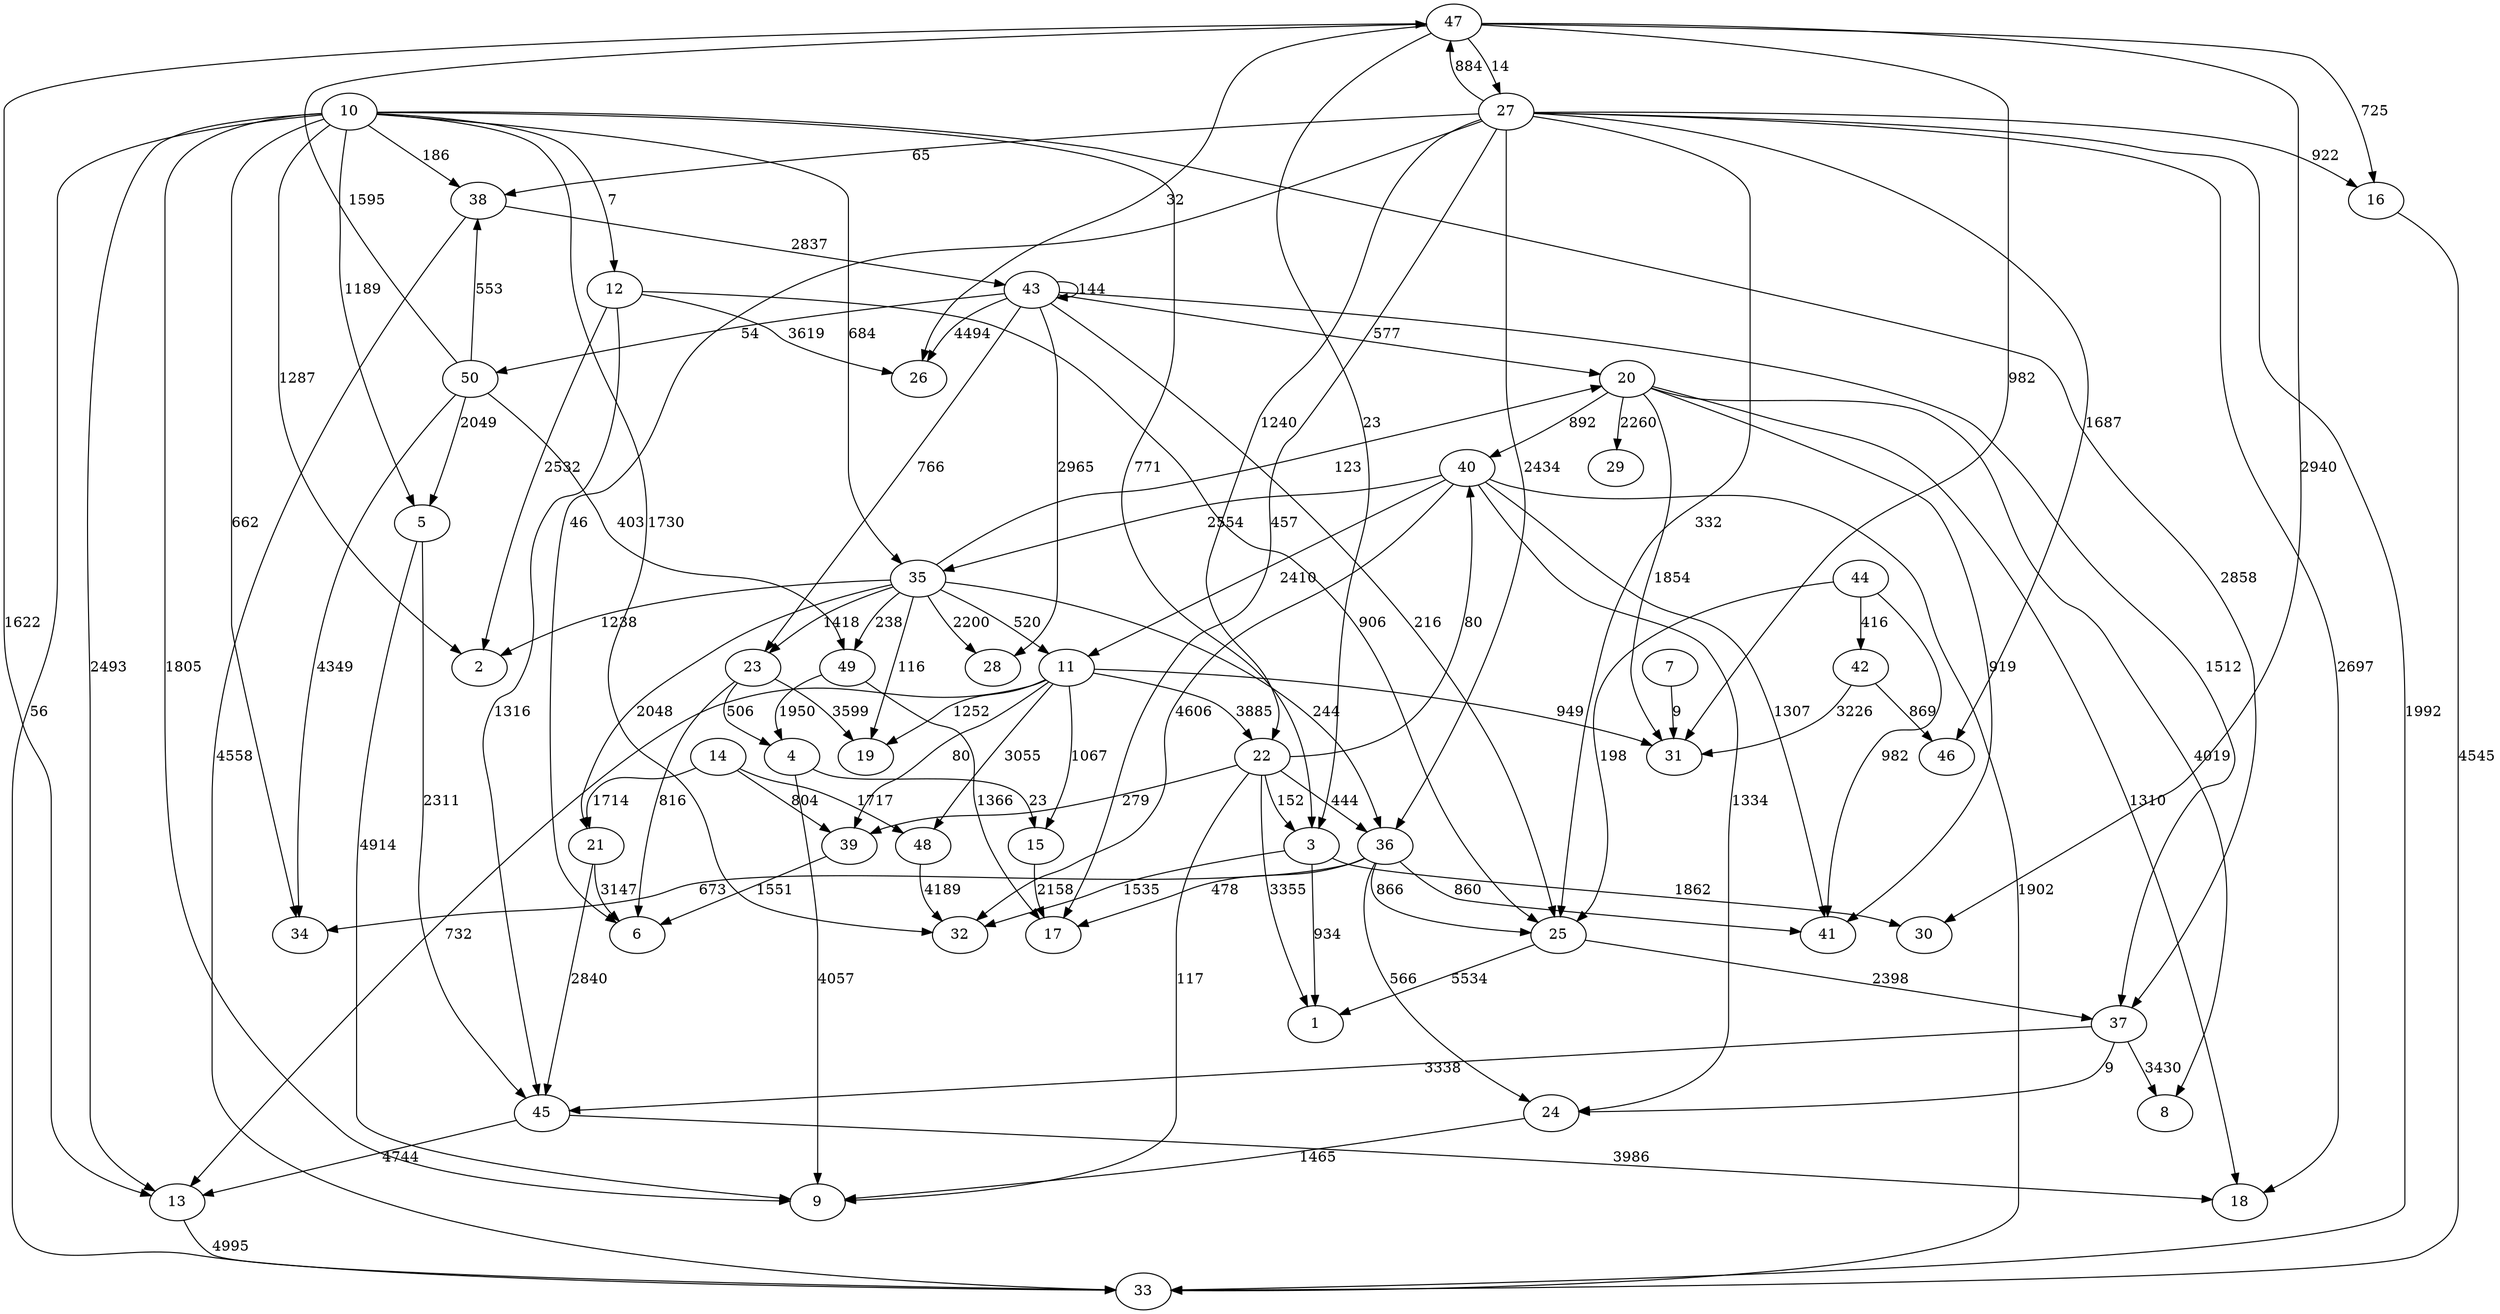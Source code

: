strict digraph  {
	20 -> 8	 [label=4019];
	20 -> 29	 [label=2260];
	20 -> 40	 [label=892];
	20 -> 31	 [label=1854];
	20 -> 41	 [label=919];
	20 -> 18	 [label=1310];
	40 -> 41	 [label=1307];
	40 -> 24	 [label=1334];
	40 -> 33	 [label=1902];
	40 -> 32	 [label=4606];
	40 -> 11	 [label=2410];
	40 -> 35	 [label=2554];
	36 -> 41	 [label=860];
	36 -> 17	 [label=478];
	36 -> 24	 [label=566];
	36 -> 34	 [label=673];
	36 -> 25	 [label=866];
	24 -> 9	 [label=1465];
	25 -> 1	 [label=5534];
	25 -> 37	 [label=2398];
	38 -> 33	 [label=4558];
	38 -> 43	 [label=2837];
	43 -> 20	 [label=577];
	43 -> 25	 [label=216];
	43 -> 43	 [label=144];
	43 -> 23	 [label=766];
	43 -> 28	 [label=2965];
	43 -> 37	 [label=1512];
	43 -> 26	 [label=4494];
	43 -> 50	 [label=54];
	11 -> 31	 [label=949];
	11 -> 13	 [label=732];
	11 -> 19	 [label=1252];
	11 -> 48	 [label=3055];
	11 -> 39	 [label=80];
	11 -> 22	 [label=3885];
	11 -> 15	 [label=1067];
	35 -> 20	 [label=123];
	35 -> 36	 [label=244];
	35 -> 11	 [label=520];
	35 -> 49	 [label=238];
	35 -> 21	 [label=2048];
	35 -> 23	 [label=1418];
	35 -> 19	 [label=116];
	35 -> 2	 [label=1238];
	35 -> 28	 [label=2200];
	13 -> 33	 [label=4995];
	49 -> 17	 [label=1366];
	49 -> 4	 [label=1950];
	21 -> 45	 [label=2840];
	21 -> 6	 [label=3147];
	23 -> 19	 [label=3599];
	23 -> 6	 [label=816];
	23 -> 4	 [label=506];
	7 -> 31	 [label=9];
	37 -> 8	 [label=3430];
	37 -> 24	 [label=9];
	37 -> 45	 [label=3338];
	10 -> 34	 [label=662];
	10 -> 38	 [label=186];
	10 -> 33	 [label=56];
	10 -> 9	 [label=1805];
	10 -> 32	 [label=1730];
	10 -> 35	 [label=684];
	10 -> 13	 [label=2493];
	10 -> 2	 [label=1287];
	10 -> 37	 [label=2858];
	10 -> 5	 [label=1189];
	10 -> 12	 [label=7];
	10 -> 3	 [label=771];
	5 -> 9	 [label=4914];
	5 -> 45	 [label=2311];
	12 -> 25	 [label=906];
	12 -> 2	 [label=2532];
	12 -> 45	 [label=1316];
	12 -> 26	 [label=3619];
	3 -> 32	 [label=1535];
	3 -> 1	 [label=934];
	3 -> 30	 [label=1862];
	45 -> 18	 [label=3986];
	45 -> 13	 [label=4744];
	14 -> 21	 [label=1714];
	14 -> 48	 [label=1717];
	14 -> 39	 [label=804];
	48 -> 32	 [label=4189];
	39 -> 6	 [label=1551];
	22 -> 40	 [label=80];
	22 -> 36	 [label=444];
	22 -> 9	 [label=117];
	22 -> 1	 [label=3355];
	22 -> 3	 [label=152];
	22 -> 39	 [label=279];
	15 -> 17	 [label=2158];
	4 -> 9	 [label=4057];
	4 -> 15	 [label=23];
	27 -> 18	 [label=2697];
	27 -> 36	 [label=2434];
	27 -> 17	 [label=457];
	27 -> 25	 [label=332];
	27 -> 38	 [label=65];
	27 -> 33	 [label=1992];
	27 -> 6	 [label=46];
	27 -> 22	 [label=1240];
	27 -> 46	 [label=1687];
	27 -> 16	 [label=922];
	27 -> 47	 [label=884];
	16 -> 33	 [label=4545];
	47 -> 31	 [label=982];
	47 -> 13	 [label=1622];
	47 -> 3	 [label=23];
	47 -> 27	 [label=14];
	47 -> 16	 [label=725];
	47 -> 30	 [label=2940];
	47 -> 26	 [label=32];
	50 -> 34	 [label=4349];
	50 -> 38	 [label=553];
	50 -> 49	 [label=403];
	50 -> 5	 [label=2049];
	50 -> 47	 [label=1595];
	42 -> 31	 [label=3226];
	42 -> 46	 [label=869];
	44 -> 41	 [label=982];
	44 -> 25	 [label=198];
	44 -> 42	 [label=416];
}
